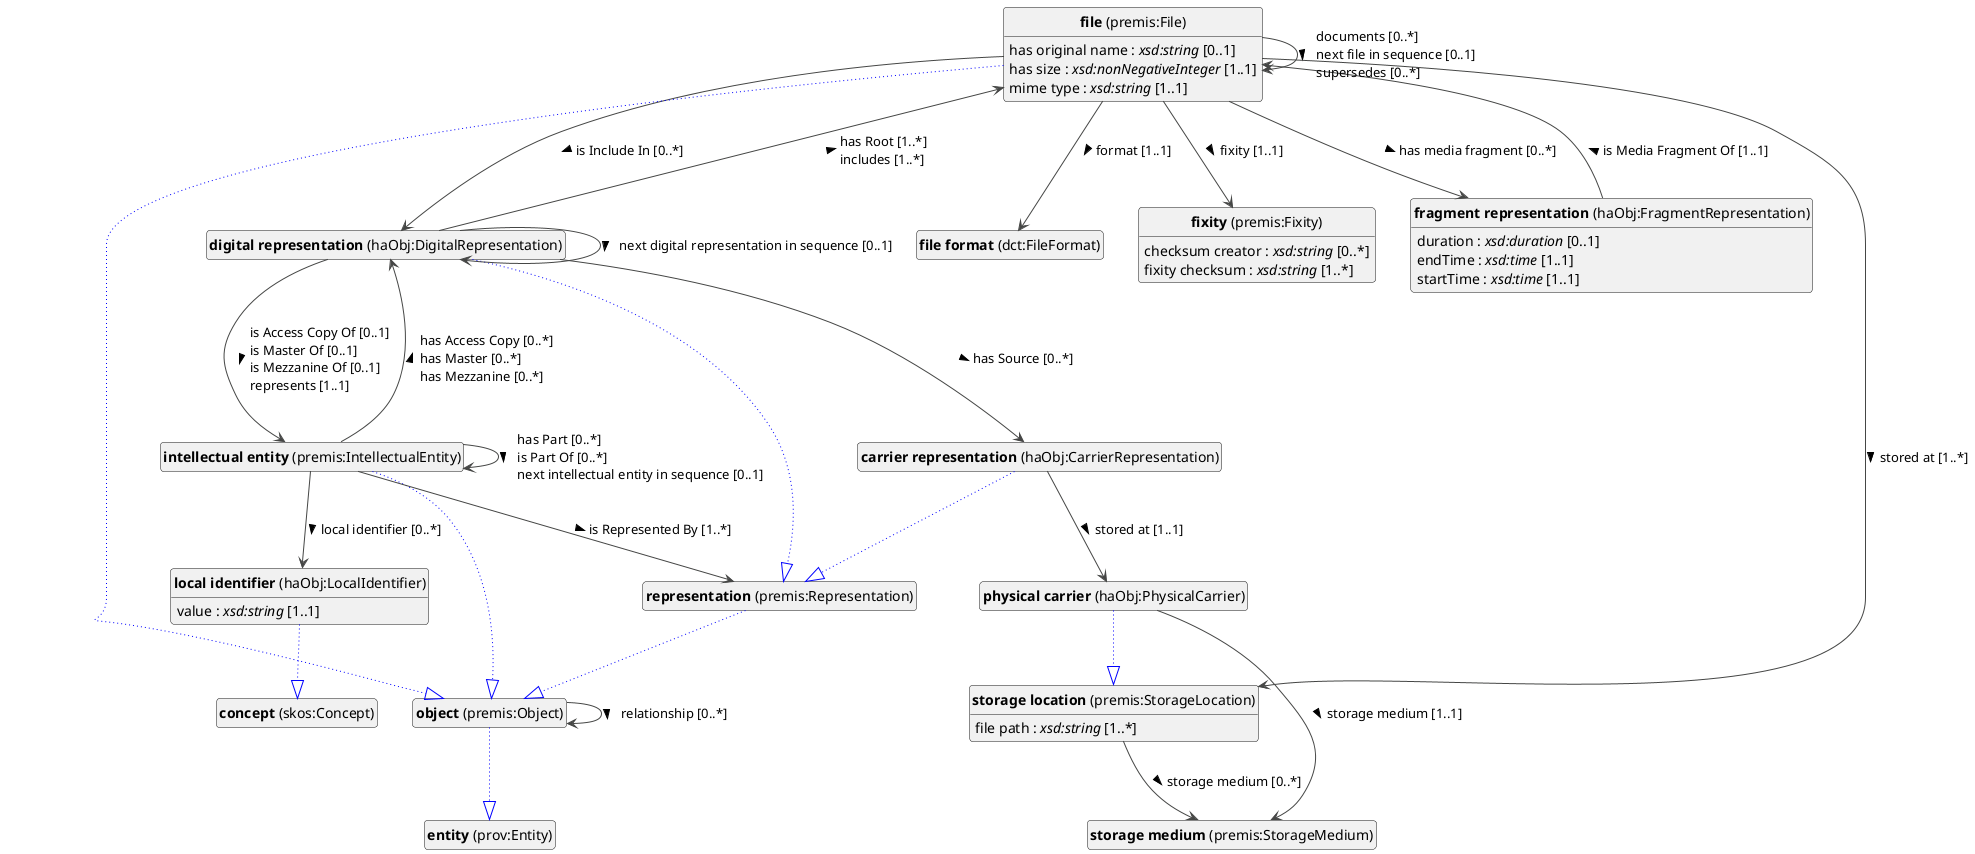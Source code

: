 @startuml
!theme vibrant
skinparam classFontSize 14
!define LIGHTORANGE
skinparam componentStyle uml2
skinparam wrapMessageWidth 1000
skinparam wrapWidth 1000
' skinparam ArrowColor #Maroon
' Remove shadows
skinparam shadowing false
'skinparam linetype polyline
skinparam ArrowMessageAlignment left
top to bottom direction


class "<b>carrier representation</b> (haObj:CarrierRepresentation)" as haObj_CarrierRepresentation [[#haObj%3ACarrierRepresentation]]
class "<b>representation</b> (premis:Representation)" as premis_Representation [[#premis%3ARepresentation]]
class "<b>digital representation</b> (haObj:DigitalRepresentation)" as haObj_DigitalRepresentation [[#haObj%3ADigitalRepresentation]]
class "<b>representation</b> (premis:Representation)" as premis_Representation [[#premis%3ARepresentation]]
class "<b>file</b> (premis:File)" as premis_File [[#premis%3AFile]]
class "<b>object</b> (premis:Object)" as premis_Object [[#premis%3AObject]]
class "<b>file format</b> (dct:FileFormat)" as dct_FileFormat [[#dct%3AFileFormat]]
class "<b>fixity</b> (premis:Fixity)" as premis_Fixity [[#premis%3AFixity]]
class "<b>fragment representation</b> (haObj:FragmentRepresentation)" as haObj_FragmentRepresentation [[#haObj%3AFragmentRepresentation]]
class "<b>intellectual entity</b> (premis:IntellectualEntity)" as premis_IntellectualEntity [[#premis%3AIntellectualEntity]]
class "<b>object</b> (premis:Object)" as premis_Object [[#premis%3AObject]]
class "<b>local identifier</b> (haObj:LocalIdentifier)" as haObj_LocalIdentifier [[#haObj%3ALocalIdentifier]]
class "<b>concept</b> (skos:Concept)" as skos_Concept [[#skos%3AConcept]]
class "<b>object</b> (premis:Object)" as premis_Object [[#premis%3AObject]]
class "<b>entity</b> (prov:Entity)" as prov_Entity [[#prov%3AEntity]]
class "<b>physical carrier</b> (haObj:PhysicalCarrier)" as haObj_PhysicalCarrier [[#haObj%3APhysicalCarrier]]
class "<b>storage location</b> (premis:StorageLocation)" as premis_StorageLocation [[#premis%3AStorageLocation]]
class "<b>representation</b> (premis:Representation)" as premis_Representation [[#premis%3ARepresentation]]
class "<b>object</b> (premis:Object)" as premis_Object [[#premis%3AObject]]
class "<b>storage location</b> (premis:StorageLocation)" as premis_StorageLocation [[#premis%3AStorageLocation]]
class "<b>storage medium</b> (premis:StorageMedium)" as premis_StorageMedium [[#premis%3AStorageMedium]]

haObj_CarrierRepresentation --|> premis_Representation #blue;line.dotted;text:blue

haObj_CarrierRepresentation --> haObj_PhysicalCarrier :stored at [1..1]  > 

haObj_DigitalRepresentation --|> premis_Representation #blue;line.dotted;text:blue

haObj_DigitalRepresentation --> haObj_CarrierRepresentation :has Source [0..*]  > 
haObj_DigitalRepresentation --> haObj_DigitalRepresentation :next digital representation in sequence [0..1]  > 
haObj_DigitalRepresentation --> premis_File :has Root [1..*]  \lincludes [1..*]  > 
haObj_DigitalRepresentation --> premis_IntellectualEntity :is Access Copy Of [0..1]  \lis Master Of [0..1]  \lis Mezzanine Of [0..1]  \lrepresents [1..1]  > 

premis_File --|> premis_Object #blue;line.dotted;text:blue

premis_File : has original name : <i>xsd:string</i> [0..1]
premis_File : has size : <i>xsd:nonNegativeInteger</i> [1..1]
premis_File : mime type : <i>xsd:string</i> [1..1]
premis_File --> dct_FileFormat :format [1..1]  > 
premis_File --> haObj_DigitalRepresentation :is Include In [0..*]  > 
premis_File --> haObj_FragmentRepresentation :has media fragment [0..*]  > 
premis_File --> premis_File :documents [0..*]  \lnext file in sequence [0..1]  \lsupersedes [0..*]  > 
premis_File --> premis_Fixity :fixity [1..1]  > 
premis_File --> premis_StorageLocation :stored at [1..*]  > 






premis_Fixity : checksum creator : <i>xsd:string</i> [0..*]
premis_Fixity : fixity checksum : <i>xsd:string</i> [1..*]



haObj_FragmentRepresentation : duration : <i>xsd:duration</i> [0..1]
haObj_FragmentRepresentation : endTime : <i>xsd:time</i> [1..1]
haObj_FragmentRepresentation : startTime : <i>xsd:time</i> [1..1]
haObj_FragmentRepresentation --> premis_File :is Media Fragment Of [1..1]  > 



premis_IntellectualEntity --|> premis_Object #blue;line.dotted;text:blue

premis_IntellectualEntity --> haObj_DigitalRepresentation :has Access Copy [0..*]  \lhas Master [0..*]  \lhas Mezzanine [0..*]  > 
premis_IntellectualEntity --> haObj_LocalIdentifier :local identifier [0..*]  > 
premis_IntellectualEntity --> premis_IntellectualEntity :has Part [0..*]  \lis Part Of [0..*]  \lnext intellectual entity in sequence [0..1]  > 
premis_IntellectualEntity --> premis_Representation :is Represented By [1..*]  > 

haObj_LocalIdentifier --|> skos_Concept #blue;line.dotted;text:blue

haObj_LocalIdentifier : value : <i>xsd:string</i> [1..1]


premis_Object --|> prov_Entity #blue;line.dotted;text:blue

premis_Object --> premis_Object :relationship [0..*]  > 

haObj_PhysicalCarrier --|> premis_StorageLocation #blue;line.dotted;text:blue

haObj_PhysicalCarrier --> premis_StorageMedium :storage medium [1..1]  > 

premis_Representation --|> premis_Object #blue;line.dotted;text:blue



premis_StorageLocation : file path : <i>xsd:string</i> [1..*]
premis_StorageLocation --> premis_StorageMedium :storage medium [0..*]  > 





hide circle
hide methods
hide empty members
@enduml


